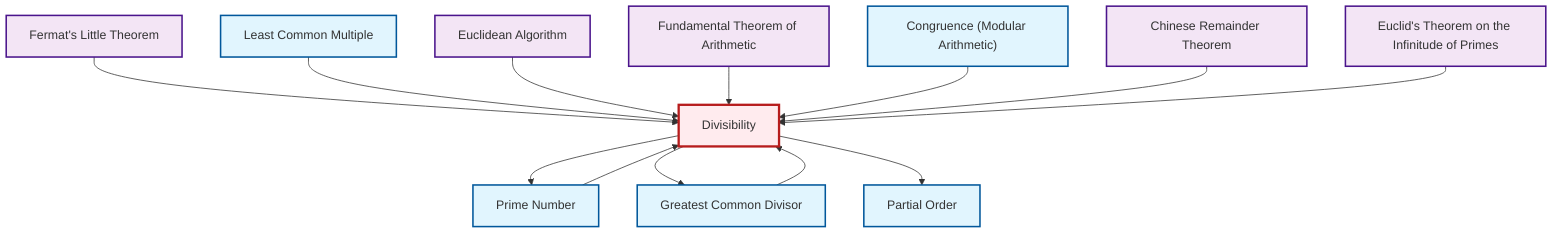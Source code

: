 graph TD
    classDef definition fill:#e1f5fe,stroke:#01579b,stroke-width:2px
    classDef theorem fill:#f3e5f5,stroke:#4a148c,stroke-width:2px
    classDef axiom fill:#fff3e0,stroke:#e65100,stroke-width:2px
    classDef example fill:#e8f5e9,stroke:#1b5e20,stroke-width:2px
    classDef current fill:#ffebee,stroke:#b71c1c,stroke-width:3px
    def-congruence["Congruence (Modular Arithmetic)"]:::definition
    thm-euclid-infinitude-primes["Euclid's Theorem on the Infinitude of Primes"]:::theorem
    def-prime["Prime Number"]:::definition
    def-lcm["Least Common Multiple"]:::definition
    def-partial-order["Partial Order"]:::definition
    thm-fermat-little["Fermat's Little Theorem"]:::theorem
    thm-euclidean-algorithm["Euclidean Algorithm"]:::theorem
    thm-fundamental-arithmetic["Fundamental Theorem of Arithmetic"]:::theorem
    def-divisibility["Divisibility"]:::definition
    thm-chinese-remainder["Chinese Remainder Theorem"]:::theorem
    def-gcd["Greatest Common Divisor"]:::definition
    thm-fermat-little --> def-divisibility
    def-lcm --> def-divisibility
    def-gcd --> def-divisibility
    thm-euclidean-algorithm --> def-divisibility
    def-divisibility --> def-prime
    thm-fundamental-arithmetic --> def-divisibility
    def-congruence --> def-divisibility
    def-divisibility --> def-gcd
    thm-chinese-remainder --> def-divisibility
    def-prime --> def-divisibility
    def-divisibility --> def-partial-order
    thm-euclid-infinitude-primes --> def-divisibility
    class def-divisibility current